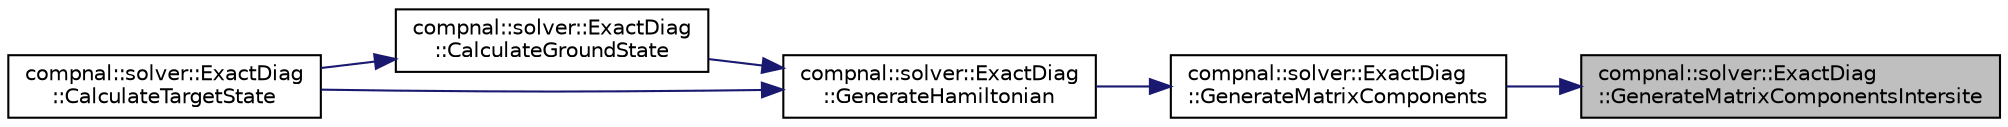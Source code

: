 digraph "compnal::solver::ExactDiag::GenerateMatrixComponentsIntersite"
{
 // INTERACTIVE_SVG=YES
 // LATEX_PDF_SIZE
  edge [fontname="Helvetica",fontsize="10",labelfontname="Helvetica",labelfontsize="10"];
  node [fontname="Helvetica",fontsize="10",shape=record];
  rankdir="RL";
  Node1 [label="compnal::solver::ExactDiag\l::GenerateMatrixComponentsIntersite",height=0.2,width=0.4,color="black", fillcolor="grey75", style="filled", fontcolor="black",tooltip=" "];
  Node1 -> Node2 [dir="back",color="midnightblue",fontsize="10",style="solid",fontname="Helvetica"];
  Node2 [label="compnal::solver::ExactDiag\l::GenerateMatrixComponents",height=0.2,width=0.4,color="black", fillcolor="white", style="filled",URL="$de/d7d/classcompnal_1_1solver_1_1_exact_diag.html#ab88d4c67d3ca70815a43a7961c9080af",tooltip=" "];
  Node2 -> Node3 [dir="back",color="midnightblue",fontsize="10",style="solid",fontname="Helvetica"];
  Node3 [label="compnal::solver::ExactDiag\l::GenerateHamiltonian",height=0.2,width=0.4,color="black", fillcolor="white", style="filled",URL="$de/d7d/classcompnal_1_1solver_1_1_exact_diag.html#afc68d703f3882d48e3c09445db2994c2",tooltip=" "];
  Node3 -> Node4 [dir="back",color="midnightblue",fontsize="10",style="solid",fontname="Helvetica"];
  Node4 [label="compnal::solver::ExactDiag\l::CalculateGroundState",height=0.2,width=0.4,color="black", fillcolor="white", style="filled",URL="$de/d7d/classcompnal_1_1solver_1_1_exact_diag.html#a0e57f30ab281b750b7ebbb24ade22afd",tooltip="Calculate ground state by the exact diagonalization method."];
  Node4 -> Node5 [dir="back",color="midnightblue",fontsize="10",style="solid",fontname="Helvetica"];
  Node5 [label="compnal::solver::ExactDiag\l::CalculateTargetState",height=0.2,width=0.4,color="black", fillcolor="white", style="filled",URL="$de/d7d/classcompnal_1_1solver_1_1_exact_diag.html#a22420e816fb2c86f9e710312e8f346e2",tooltip=" "];
  Node3 -> Node5 [dir="back",color="midnightblue",fontsize="10",style="solid",fontname="Helvetica"];
}
